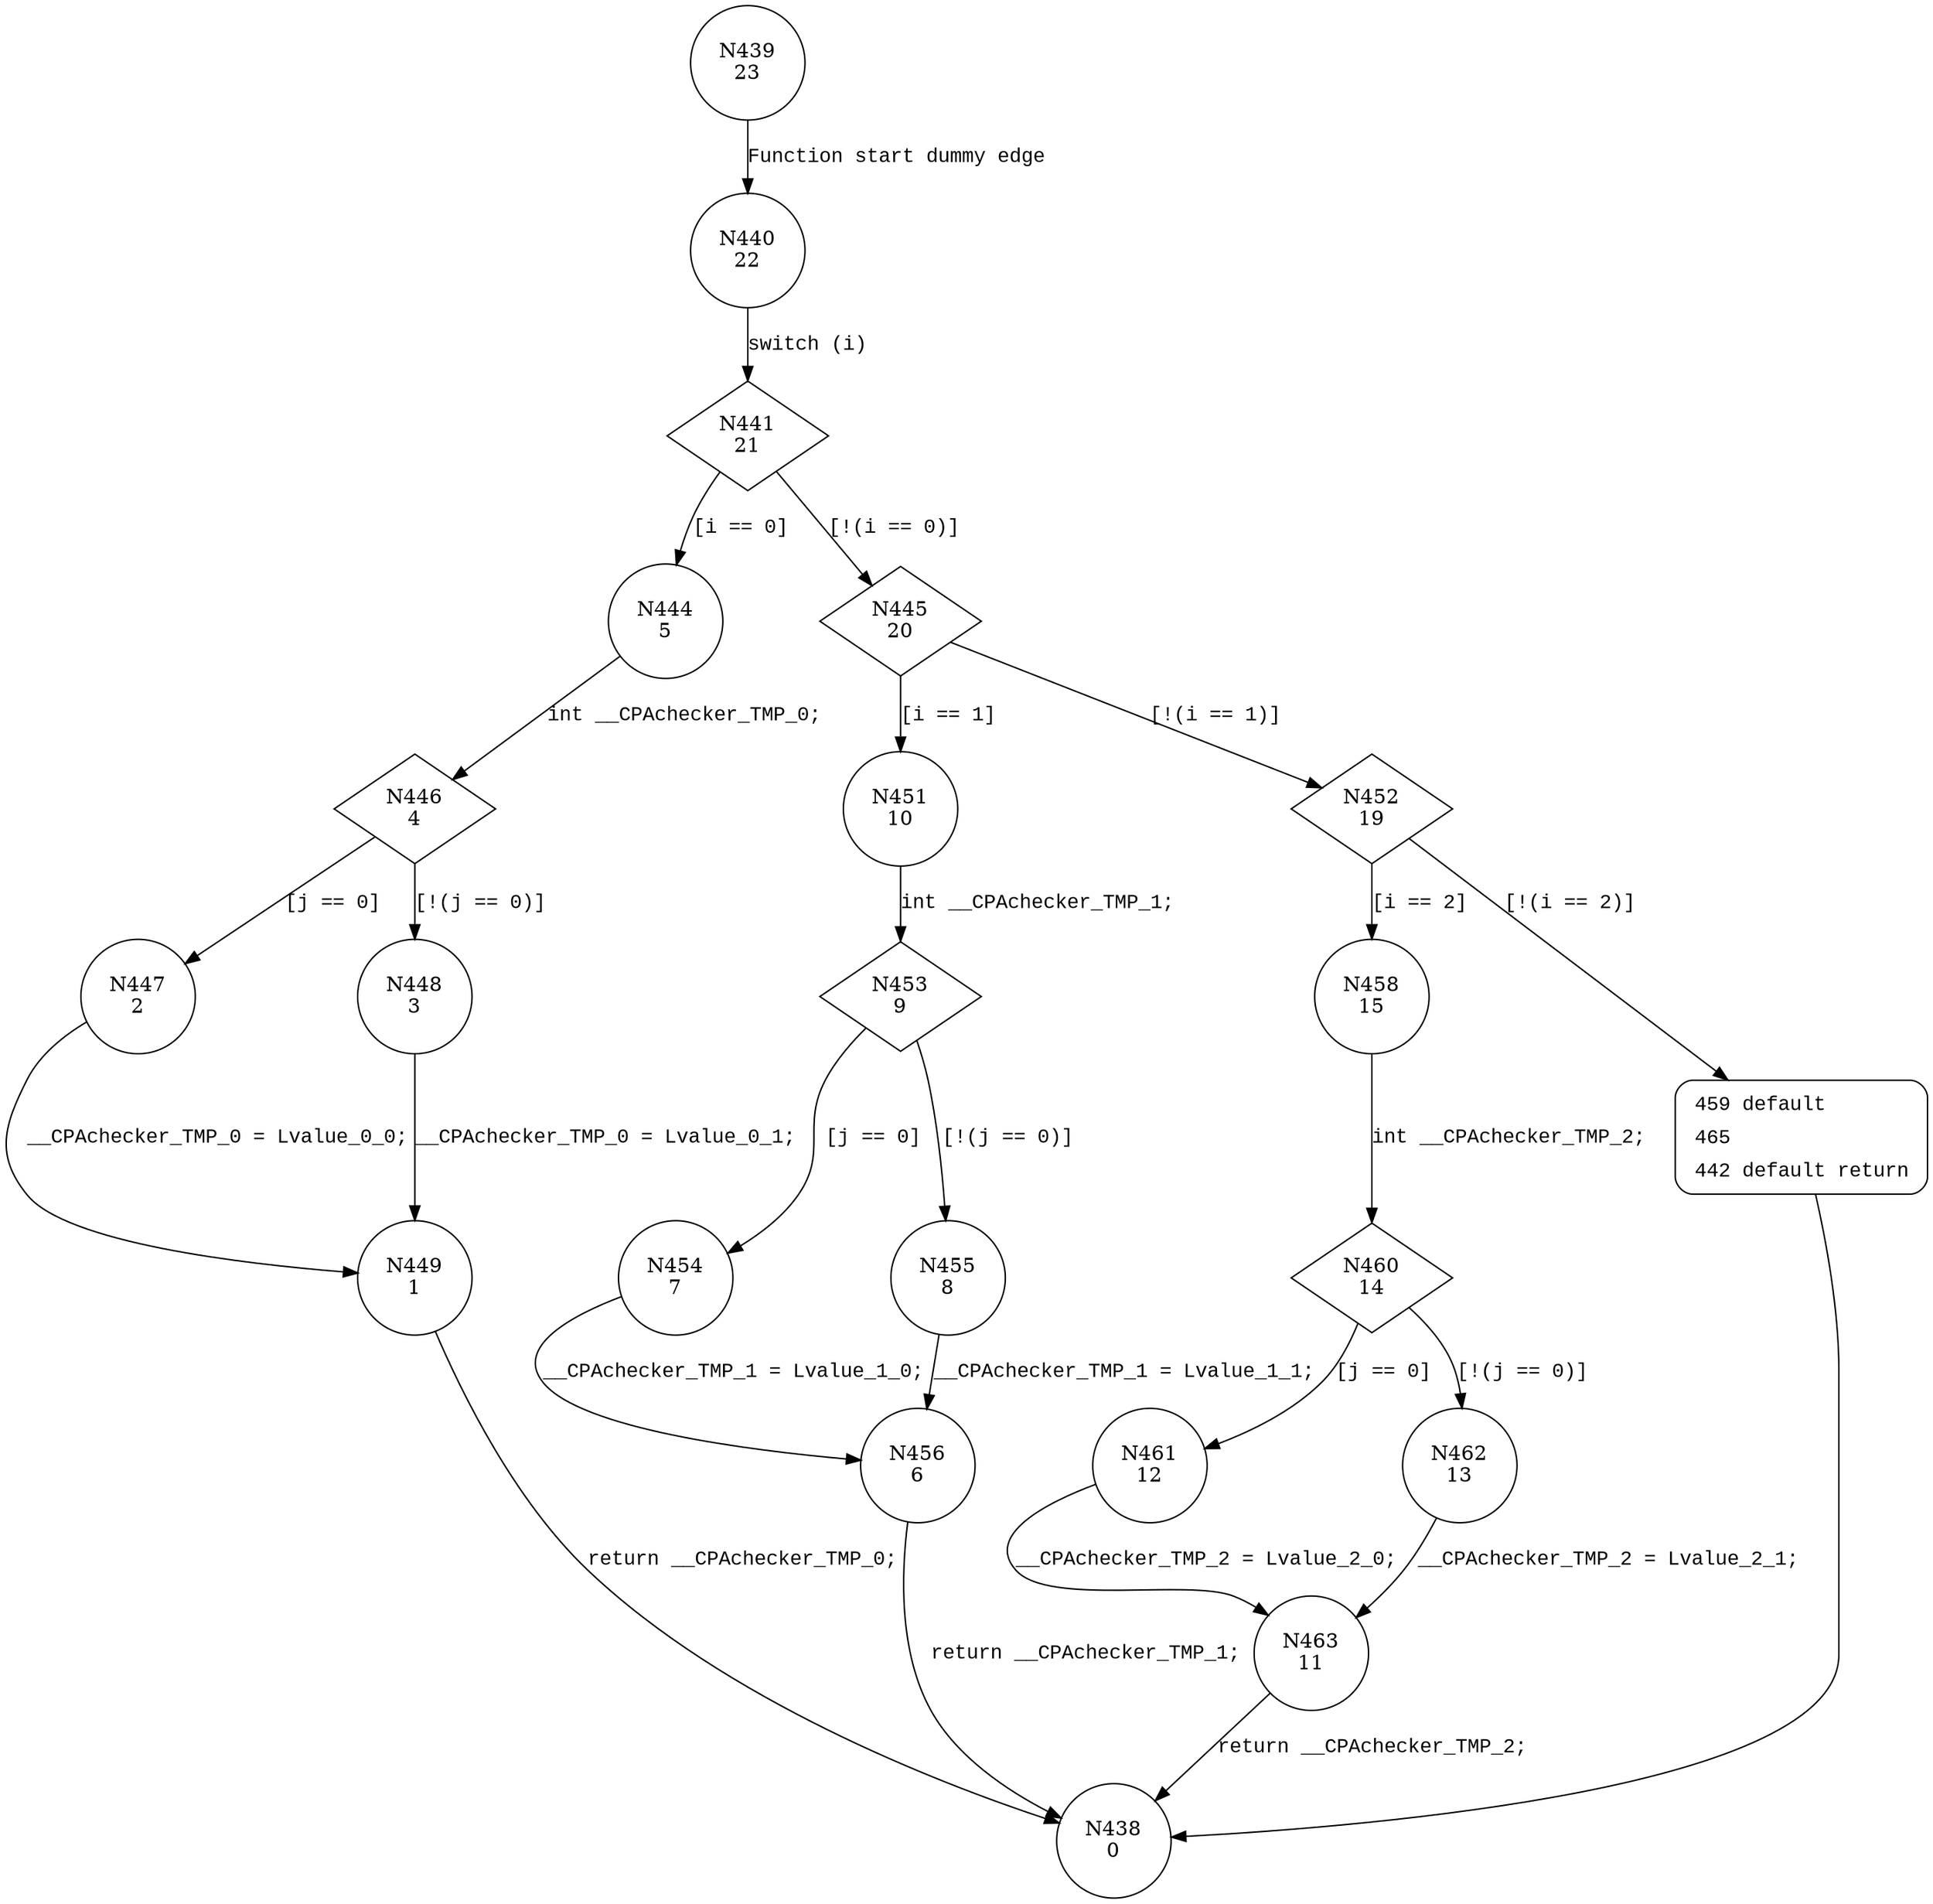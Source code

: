 digraph getLvalue {
439 [shape="circle" label="N439\n23"]
440 [shape="circle" label="N440\n22"]
441 [shape="diamond" label="N441\n21"]
444 [shape="circle" label="N444\n5"]
445 [shape="diamond" label="N445\n20"]
451 [shape="circle" label="N451\n10"]
452 [shape="diamond" label="N452\n19"]
458 [shape="circle" label="N458\n15"]
459 [shape="circle" label="N459\n18"]
460 [shape="diamond" label="N460\n14"]
461 [shape="circle" label="N461\n12"]
462 [shape="circle" label="N462\n13"]
463 [shape="circle" label="N463\n11"]
438 [shape="circle" label="N438\n0"]
453 [shape="diamond" label="N453\n9"]
454 [shape="circle" label="N454\n7"]
455 [shape="circle" label="N455\n8"]
456 [shape="circle" label="N456\n6"]
446 [shape="diamond" label="N446\n4"]
447 [shape="circle" label="N447\n2"]
448 [shape="circle" label="N448\n3"]
449 [shape="circle" label="N449\n1"]
459 [style="filled,bold" penwidth="1" fillcolor="white" fontname="Courier New" shape="Mrecord" label=<<table border="0" cellborder="0" cellpadding="3" bgcolor="white"><tr><td align="right">459</td><td align="left">default</td></tr><tr><td align="right">465</td><td align="left"></td></tr><tr><td align="right">442</td><td align="left">default return</td></tr></table>>]
459 -> 438[label=""]
439 -> 440 [label="Function start dummy edge" fontname="Courier New"]
441 -> 444 [label="[i == 0]" fontname="Courier New"]
441 -> 445 [label="[!(i == 0)]" fontname="Courier New"]
445 -> 451 [label="[i == 1]" fontname="Courier New"]
445 -> 452 [label="[!(i == 1)]" fontname="Courier New"]
452 -> 458 [label="[i == 2]" fontname="Courier New"]
452 -> 459 [label="[!(i == 2)]" fontname="Courier New"]
458 -> 460 [label="int __CPAchecker_TMP_2;" fontname="Courier New"]
460 -> 461 [label="[j == 0]" fontname="Courier New"]
460 -> 462 [label="[!(j == 0)]" fontname="Courier New"]
463 -> 438 [label="return __CPAchecker_TMP_2;" fontname="Courier New"]
451 -> 453 [label="int __CPAchecker_TMP_1;" fontname="Courier New"]
453 -> 454 [label="[j == 0]" fontname="Courier New"]
453 -> 455 [label="[!(j == 0)]" fontname="Courier New"]
456 -> 438 [label="return __CPAchecker_TMP_1;" fontname="Courier New"]
444 -> 446 [label="int __CPAchecker_TMP_0;" fontname="Courier New"]
446 -> 447 [label="[j == 0]" fontname="Courier New"]
446 -> 448 [label="[!(j == 0)]" fontname="Courier New"]
449 -> 438 [label="return __CPAchecker_TMP_0;" fontname="Courier New"]
440 -> 441 [label="switch (i)" fontname="Courier New"]
462 -> 463 [label="__CPAchecker_TMP_2 = Lvalue_2_1;" fontname="Courier New"]
461 -> 463 [label="__CPAchecker_TMP_2 = Lvalue_2_0;" fontname="Courier New"]
455 -> 456 [label="__CPAchecker_TMP_1 = Lvalue_1_1;" fontname="Courier New"]
454 -> 456 [label="__CPAchecker_TMP_1 = Lvalue_1_0;" fontname="Courier New"]
448 -> 449 [label="__CPAchecker_TMP_0 = Lvalue_0_1;" fontname="Courier New"]
447 -> 449 [label="__CPAchecker_TMP_0 = Lvalue_0_0;" fontname="Courier New"]
}